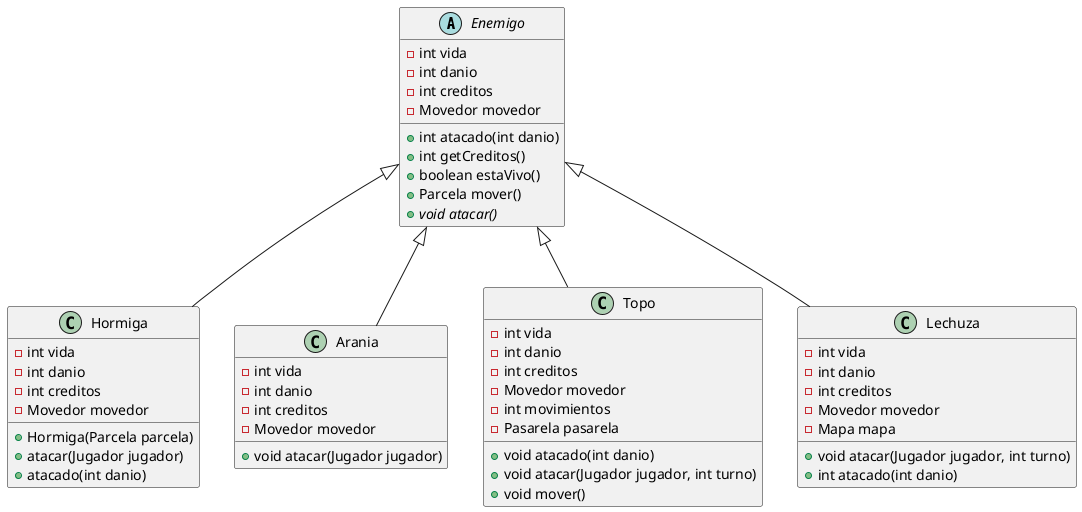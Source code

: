 @startuml

abstract Enemigo {
    - int vida
    - int danio
    - int creditos
    - Movedor movedor

    + int atacado(int danio)
    + int getCreditos()
    + boolean estaVivo()
    + Parcela mover()
    + void {abstract} atacar()
}

class Hormiga {
    - int vida
    - int danio
    - int creditos
    - Movedor movedor

    + Hormiga(Parcela parcela)
    + atacar(Jugador jugador)
    + atacado(int danio)
}

class Arania {
    - int vida
    - int danio
    - int creditos
    - Movedor movedor

    + void atacar(Jugador jugador)
}

class Topo {
    - int vida
    - int danio
    - int creditos
    - Movedor movedor
    - int movimientos
    - Pasarela pasarela

    + void atacado(int danio)
    + void atacar(Jugador jugador, int turno)
    + void mover()
}

class Lechuza {
    - int vida
    - int danio
    - int creditos
    - Movedor movedor
    - Mapa mapa

    + void atacar(Jugador jugador, int turno)
    + int atacado(int danio)
}

Enemigo <|-- Hormiga
Enemigo <|-- Arania
Enemigo <|-- Topo
Enemigo <|-- Lechuza

@enduml